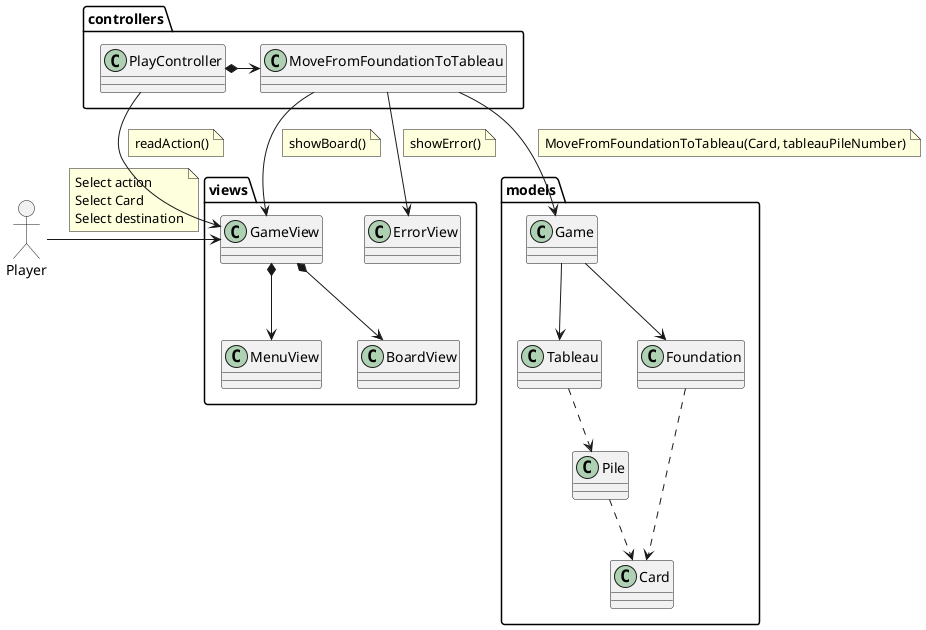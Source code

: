 @startuml UCAnalysis_MoveFromFoundationToTableau

mix_actor Player

package views {
    class MenuView
    class ErrorView
    class GameView
    class BoardView

    GameView *--> BoardView
    GameView *--> MenuView
}

package controllers {
    class PlayController
    class MoveFromFoundationToTableau
    PlayController *-right-> MoveFromFoundationToTableau
}

package models {
    class Game
    class Card
    class Tableau
    class Foundation
    class Pile

    Game --> Tableau
    Game --> Foundation 
    Tableau ..> Pile
    Pile ..> Card
    Foundation ..> Card
    Tableau -right[hidden]-> Foundation
}

Player -up-> GameView
note on link : Select action\
\nSelect Card\
\nSelect destination

GameView -left[hidden]-> Player

note on link : Select action\
\nSelect origin\
\nSelect destination 

PlayController --> GameView
note on link: readAction()

MoveFromFoundationToTableau --> Game
note on link : MoveFromFoundationToTableau(Card, tableauPileNumber)\

MoveFromFoundationToTableau --> ErrorView
note on link : showError()
MoveFromFoundationToTableau --> GameView 
note on link : showBoard()

@enduml
